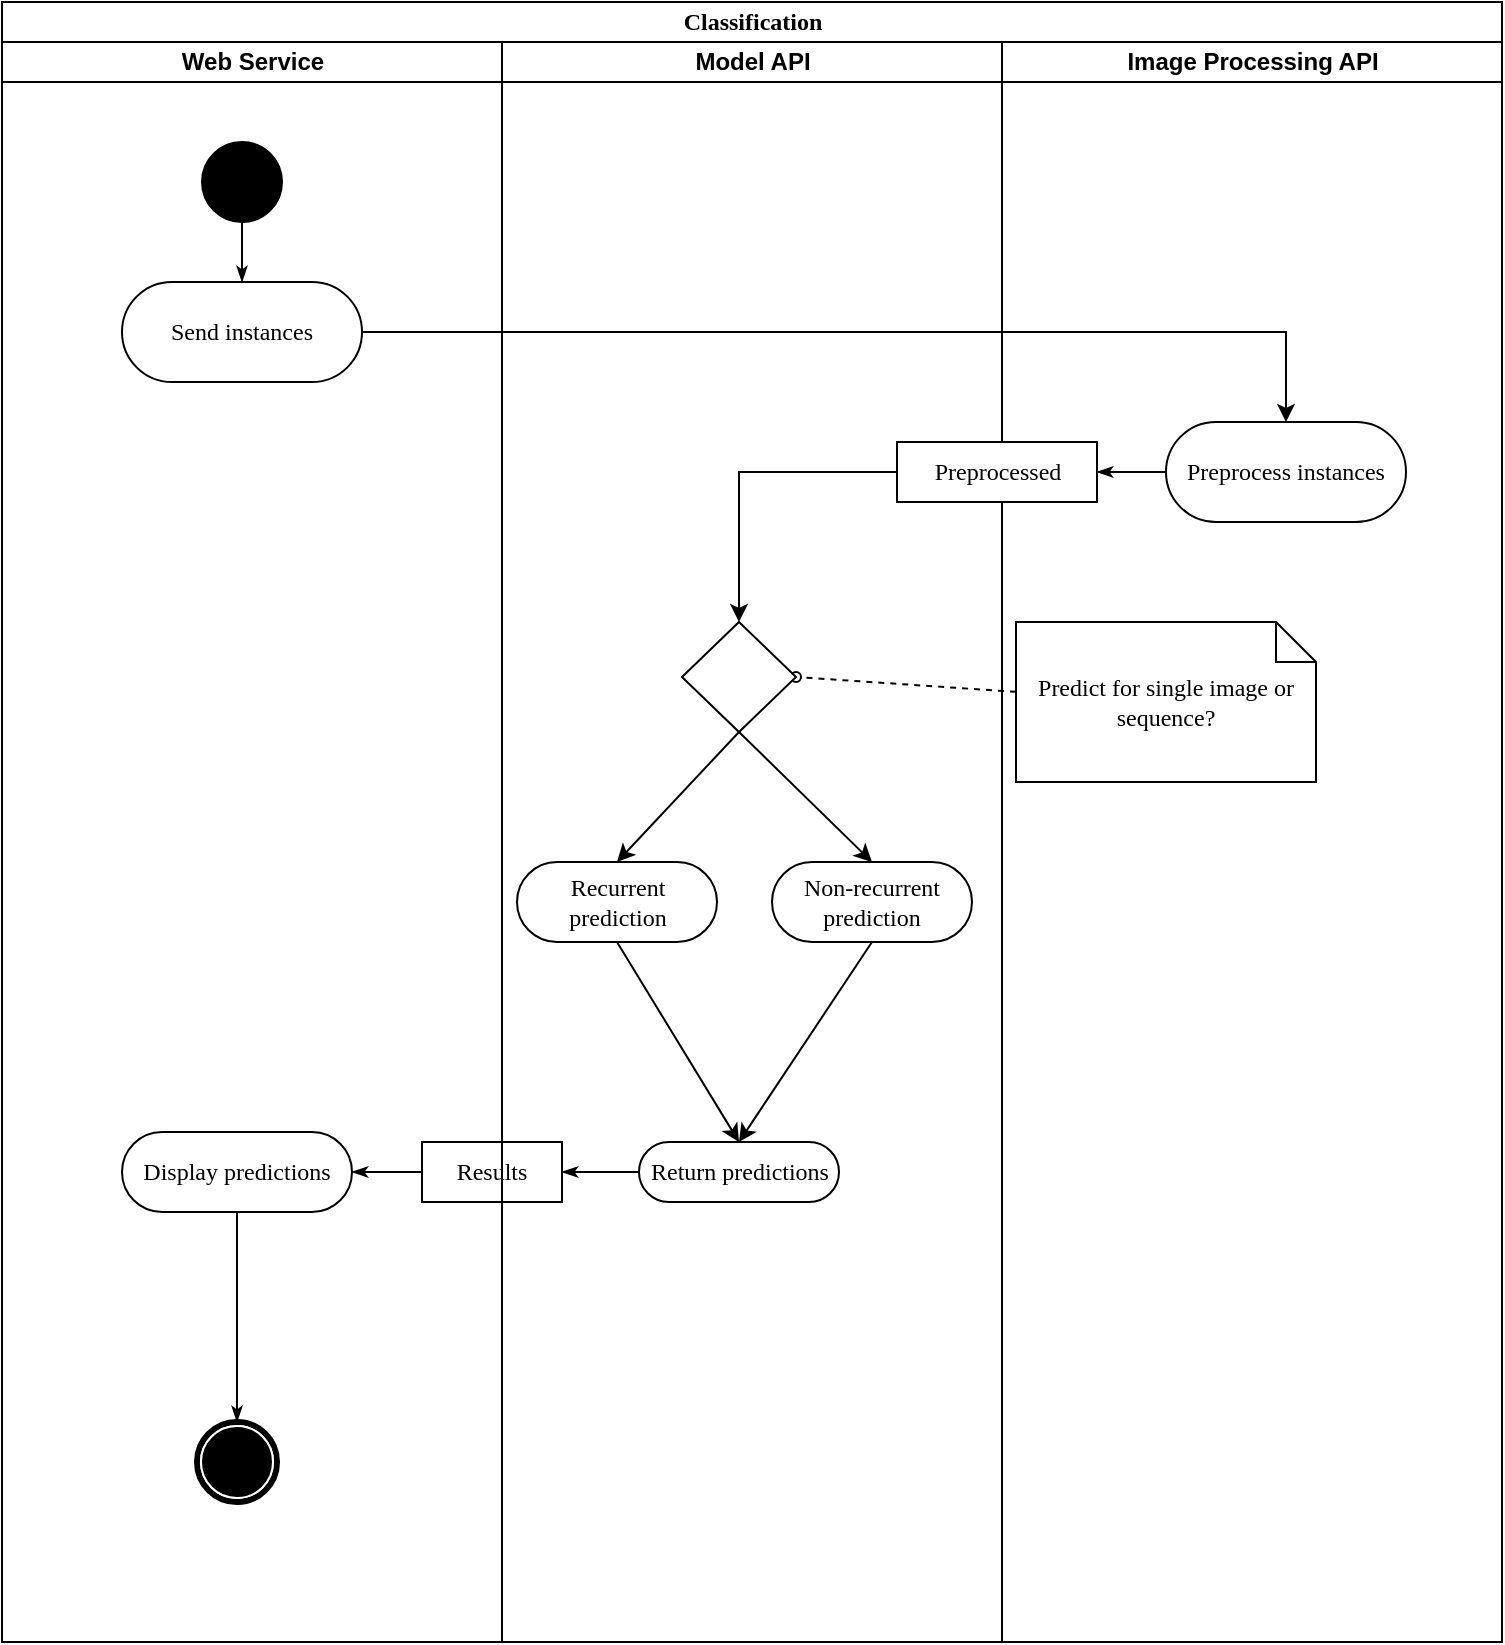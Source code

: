 <mxfile version="12.2.9" type="device" pages="1"><diagram name="Page-1" id="0783ab3e-0a74-02c8-0abd-f7b4e66b4bec"><mxGraphModel dx="694" dy="739" grid="1" gridSize="10" guides="1" tooltips="1" connect="1" arrows="1" fold="1" page="1" pageScale="1" pageWidth="850" pageHeight="1100" background="#ffffff" math="0" shadow="0"><root><mxCell id="0"/><mxCell id="1" parent="0"/><mxCell id="1c1d494c118603dd-1" value="Classification" style="swimlane;html=1;childLayout=stackLayout;startSize=20;rounded=0;shadow=0;comic=0;labelBackgroundColor=none;strokeWidth=1;fontFamily=Verdana;fontSize=12;align=center;" parent="1" vertex="1"><mxGeometry x="180" y="20" width="750" height="820" as="geometry"/></mxCell><mxCell id="Ff5OjZOvagJEmUm5HV3y-2" value="" style="edgeStyle=orthogonalEdgeStyle;rounded=0;orthogonalLoop=1;jettySize=auto;html=1;" edge="1" parent="1c1d494c118603dd-1" source="60571a20871a0731-8" target="Ff5OjZOvagJEmUm5HV3y-1"><mxGeometry relative="1" as="geometry"/></mxCell><mxCell id="Ff5OjZOvagJEmUm5HV3y-15" value="" style="edgeStyle=orthogonalEdgeStyle;rounded=0;orthogonalLoop=1;jettySize=auto;html=1;entryX=0.5;entryY=0;entryDx=0;entryDy=0;" edge="1" parent="1c1d494c118603dd-1" source="1c1d494c118603dd-9" target="Ff5OjZOvagJEmUm5HV3y-19"><mxGeometry relative="1" as="geometry"><mxPoint x="380" y="315" as="targetPoint"/><Array as="points"><mxPoint x="369" y="235"/></Array></mxGeometry></mxCell><mxCell id="1c1d494c118603dd-57" style="edgeStyle=none;rounded=0;html=1;dashed=1;labelBackgroundColor=none;startArrow=none;startFill=0;startSize=5;endArrow=oval;endFill=0;endSize=5;jettySize=auto;orthogonalLoop=1;strokeWidth=1;fontFamily=Verdana;fontSize=12;entryX=1;entryY=0.5;entryDx=0;entryDy=0;" parent="1c1d494c118603dd-1" source="1c1d494c118603dd-25" target="Ff5OjZOvagJEmUm5HV3y-19" edge="1"><mxGeometry relative="1" as="geometry"><mxPoint x="532.5" y="653.028" as="targetPoint"/></mxGeometry></mxCell><mxCell id="1c1d494c118603dd-2" value="Web Service" style="swimlane;html=1;startSize=20;" parent="1c1d494c118603dd-1" vertex="1"><mxGeometry y="20" width="250" height="800" as="geometry"/></mxCell><mxCell id="60571a20871a0731-4" value="" style="ellipse;whiteSpace=wrap;html=1;rounded=0;shadow=0;comic=0;labelBackgroundColor=none;strokeWidth=1;fillColor=#000000;fontFamily=Verdana;fontSize=12;align=center;" parent="1c1d494c118603dd-2" vertex="1"><mxGeometry x="100" y="50" width="40" height="40" as="geometry"/></mxCell><mxCell id="60571a20871a0731-8" value="Send instances" style="rounded=1;whiteSpace=wrap;html=1;shadow=0;comic=0;labelBackgroundColor=none;strokeWidth=1;fontFamily=Verdana;fontSize=12;align=center;arcSize=50;" parent="1c1d494c118603dd-2" vertex="1"><mxGeometry x="60" y="120" width="120" height="50" as="geometry"/></mxCell><mxCell id="1c1d494c118603dd-27" style="edgeStyle=orthogonalEdgeStyle;rounded=0;html=1;labelBackgroundColor=none;startArrow=none;startFill=0;startSize=5;endArrow=classicThin;endFill=1;endSize=5;jettySize=auto;orthogonalLoop=1;strokeWidth=1;fontFamily=Verdana;fontSize=12" parent="1c1d494c118603dd-2" source="60571a20871a0731-4" target="60571a20871a0731-8" edge="1"><mxGeometry relative="1" as="geometry"/></mxCell><mxCell id="60571a20871a0731-5" value="" style="shape=mxgraph.bpmn.shape;html=1;verticalLabelPosition=bottom;labelBackgroundColor=#ffffff;verticalAlign=top;perimeter=ellipsePerimeter;outline=end;symbol=terminate;rounded=0;shadow=0;comic=0;strokeWidth=1;fontFamily=Verdana;fontSize=12;align=center;" parent="1c1d494c118603dd-2" vertex="1"><mxGeometry x="97.5" y="690" width="40" height="40" as="geometry"/></mxCell><mxCell id="Ff5OjZOvagJEmUm5HV3y-23" value="Results" style="rounded=0;whiteSpace=wrap;html=1;shadow=0;comic=0;labelBackgroundColor=none;strokeWidth=1;fontFamily=Verdana;fontSize=12;align=center;arcSize=50;" vertex="1" parent="1c1d494c118603dd-2"><mxGeometry x="210" y="550" width="70" height="30" as="geometry"/></mxCell><mxCell id="Ff5OjZOvagJEmUm5HV3y-26" value="Display predictions" style="rounded=1;whiteSpace=wrap;html=1;shadow=0;comic=0;labelBackgroundColor=none;strokeWidth=1;fontFamily=Verdana;fontSize=12;align=center;arcSize=50;" vertex="1" parent="1c1d494c118603dd-2"><mxGeometry x="60" y="545" width="115" height="40" as="geometry"/></mxCell><mxCell id="Ff5OjZOvagJEmUm5HV3y-27" style="edgeStyle=none;rounded=0;html=1;labelBackgroundColor=none;startArrow=none;startFill=0;startSize=5;endArrow=classicThin;endFill=1;endSize=5;jettySize=auto;orthogonalLoop=1;strokeWidth=1;fontFamily=Verdana;fontSize=12;entryX=1;entryY=0.5;entryDx=0;entryDy=0;exitX=0;exitY=0.5;exitDx=0;exitDy=0;" edge="1" parent="1c1d494c118603dd-2" source="Ff5OjZOvagJEmUm5HV3y-23" target="Ff5OjZOvagJEmUm5HV3y-26"><mxGeometry relative="1" as="geometry"><mxPoint x="328.5" y="575" as="sourcePoint"/><mxPoint x="290" y="575" as="targetPoint"/></mxGeometry></mxCell><mxCell id="1c1d494c118603dd-45" style="edgeStyle=none;rounded=0;html=1;labelBackgroundColor=none;startArrow=none;startFill=0;startSize=5;endArrow=classicThin;endFill=1;endSize=5;jettySize=auto;orthogonalLoop=1;strokeWidth=1;fontFamily=Verdana;fontSize=12;exitX=0.5;exitY=1;exitDx=0;exitDy=0;" parent="1c1d494c118603dd-2" source="Ff5OjZOvagJEmUm5HV3y-26" target="60571a20871a0731-5" edge="1"><mxGeometry relative="1" as="geometry"/></mxCell><mxCell id="1c1d494c118603dd-3" value="Model API" style="swimlane;html=1;startSize=20;" parent="1c1d494c118603dd-1" vertex="1"><mxGeometry x="250" y="20" width="250" height="800" as="geometry"/></mxCell><mxCell id="1c1d494c118603dd-11" value="Non-recurrent prediction" style="rounded=1;whiteSpace=wrap;html=1;shadow=0;comic=0;labelBackgroundColor=none;strokeWidth=1;fontFamily=Verdana;fontSize=12;align=center;arcSize=50;" parent="1c1d494c118603dd-3" vertex="1"><mxGeometry x="135" y="410" width="100" height="40" as="geometry"/></mxCell><mxCell id="Ff5OjZOvagJEmUm5HV3y-16" value="Recurrent prediction" style="rounded=1;whiteSpace=wrap;html=1;shadow=0;comic=0;labelBackgroundColor=none;strokeWidth=1;fontFamily=Verdana;fontSize=12;align=center;arcSize=50;" vertex="1" parent="1c1d494c118603dd-3"><mxGeometry x="7.5" y="410" width="100" height="40" as="geometry"/></mxCell><mxCell id="Ff5OjZOvagJEmUm5HV3y-19" value="" style="rhombus;whiteSpace=wrap;html=1;" vertex="1" parent="1c1d494c118603dd-3"><mxGeometry x="90" y="290" width="57" height="55" as="geometry"/></mxCell><mxCell id="Ff5OjZOvagJEmUm5HV3y-20" value="" style="endArrow=classic;html=1;entryX=0.5;entryY=0;entryDx=0;entryDy=0;exitX=0.5;exitY=1;exitDx=0;exitDy=0;" edge="1" parent="1c1d494c118603dd-3" source="Ff5OjZOvagJEmUm5HV3y-19" target="1c1d494c118603dd-11"><mxGeometry width="50" height="50" relative="1" as="geometry"><mxPoint x="-230" y="1040" as="sourcePoint"/><mxPoint x="-180" y="990" as="targetPoint"/></mxGeometry></mxCell><mxCell id="Ff5OjZOvagJEmUm5HV3y-21" value="" style="endArrow=classic;html=1;exitX=0.5;exitY=1;exitDx=0;exitDy=0;entryX=0.5;entryY=0;entryDx=0;entryDy=0;" edge="1" parent="1c1d494c118603dd-3" source="Ff5OjZOvagJEmUm5HV3y-19" target="Ff5OjZOvagJEmUm5HV3y-16"><mxGeometry width="50" height="50" relative="1" as="geometry"><mxPoint x="-230" y="1040" as="sourcePoint"/><mxPoint x="-180" y="990" as="targetPoint"/></mxGeometry></mxCell><mxCell id="1c1d494c118603dd-18" value="Return predictions" style="rounded=1;whiteSpace=wrap;html=1;shadow=0;comic=0;labelBackgroundColor=none;strokeWidth=1;fontFamily=Verdana;fontSize=12;align=center;arcSize=50;" parent="1c1d494c118603dd-3" vertex="1"><mxGeometry x="68.5" y="550" width="100" height="30" as="geometry"/></mxCell><mxCell id="Ff5OjZOvagJEmUm5HV3y-24" value="" style="endArrow=classic;html=1;exitX=0.5;exitY=1;exitDx=0;exitDy=0;entryX=0.5;entryY=0;entryDx=0;entryDy=0;" edge="1" parent="1c1d494c118603dd-3" source="1c1d494c118603dd-11" target="1c1d494c118603dd-18"><mxGeometry width="50" height="50" relative="1" as="geometry"><mxPoint x="-230" y="1040" as="sourcePoint"/><mxPoint x="-180" y="990" as="targetPoint"/></mxGeometry></mxCell><mxCell id="Ff5OjZOvagJEmUm5HV3y-25" value="" style="endArrow=classic;html=1;exitX=0.5;exitY=1;exitDx=0;exitDy=0;entryX=0.5;entryY=0;entryDx=0;entryDy=0;" edge="1" parent="1c1d494c118603dd-3" source="Ff5OjZOvagJEmUm5HV3y-16" target="1c1d494c118603dd-18"><mxGeometry width="50" height="50" relative="1" as="geometry"><mxPoint x="195" y="460" as="sourcePoint"/><mxPoint x="128.5" y="640" as="targetPoint"/></mxGeometry></mxCell><mxCell id="1c1d494c118603dd-4" value="Image Processing API" style="swimlane;html=1;startSize=20;" parent="1c1d494c118603dd-1" vertex="1"><mxGeometry x="500" y="20" width="250" height="800" as="geometry"/></mxCell><mxCell id="1c1d494c118603dd-33" style="rounded=0;html=1;labelBackgroundColor=none;startArrow=none;startFill=0;startSize=5;endArrow=classicThin;endFill=1;endSize=5;jettySize=auto;orthogonalLoop=1;strokeWidth=1;fontFamily=Verdana;fontSize=12;exitX=0;exitY=0.5;exitDx=0;exitDy=0;" parent="1c1d494c118603dd-4" source="Ff5OjZOvagJEmUm5HV3y-1" target="1c1d494c118603dd-9" edge="1"><mxGeometry relative="1" as="geometry"><mxPoint x="85.75" y="328" as="sourcePoint"/><Array as="points"><mxPoint x="60" y="215"/></Array></mxGeometry></mxCell><mxCell id="1c1d494c118603dd-9" value="Preprocessed" style="rounded=0;whiteSpace=wrap;html=1;shadow=0;comic=0;labelBackgroundColor=none;strokeWidth=1;fontFamily=Verdana;fontSize=12;align=center;arcSize=50;" parent="1c1d494c118603dd-4" vertex="1"><mxGeometry x="-52.5" y="200" width="100" height="30" as="geometry"/></mxCell><mxCell id="1c1d494c118603dd-25" value="Predict for single image or sequence?" style="shape=note;whiteSpace=wrap;html=1;rounded=0;shadow=0;comic=0;labelBackgroundColor=none;strokeWidth=1;fontFamily=Verdana;fontSize=12;align=center;size=20;" parent="1c1d494c118603dd-4" vertex="1"><mxGeometry x="7" y="290" width="150" height="80" as="geometry"/></mxCell><mxCell id="Ff5OjZOvagJEmUm5HV3y-1" value="Preprocess instances" style="rounded=1;whiteSpace=wrap;html=1;shadow=0;comic=0;labelBackgroundColor=none;strokeWidth=1;fontFamily=Verdana;fontSize=12;align=center;arcSize=50;" vertex="1" parent="1c1d494c118603dd-4"><mxGeometry x="82" y="190" width="120" height="50" as="geometry"/></mxCell><mxCell id="1c1d494c118603dd-44" style="edgeStyle=none;rounded=0;html=1;labelBackgroundColor=none;startArrow=none;startFill=0;startSize=5;endArrow=classicThin;endFill=1;endSize=5;jettySize=auto;orthogonalLoop=1;strokeWidth=1;fontFamily=Verdana;fontSize=12;entryX=1;entryY=0.5;entryDx=0;entryDy=0;" parent="1c1d494c118603dd-1" source="1c1d494c118603dd-18" target="Ff5OjZOvagJEmUm5HV3y-23" edge="1"><mxGeometry relative="1" as="geometry"/></mxCell></root></mxGraphModel></diagram></mxfile>